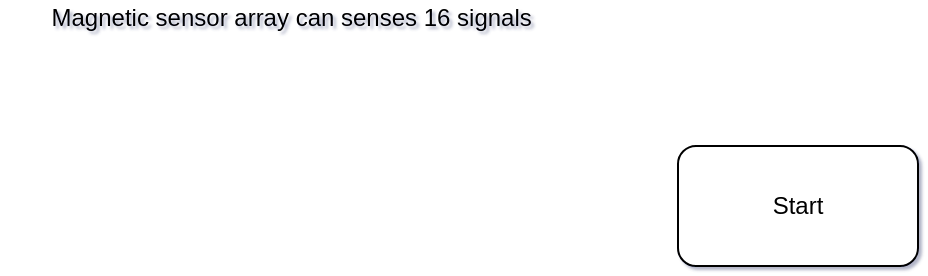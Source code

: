 <mxfile version="15.7.1" type="github">
  <diagram name="Page-1" id="edf60f1a-56cd-e834-aa8a-f176f3a09ee4">
    <mxGraphModel dx="1171" dy="686" grid="0" gridSize="10" guides="1" tooltips="1" connect="1" arrows="1" fold="1" page="1" pageScale="1" pageWidth="1100" pageHeight="850" background="none" math="0" shadow="1">
      <root>
        <mxCell id="0" />
        <mxCell id="1" parent="0" />
        <mxCell id="_jbDvkYazUVAe7DlXdV3-2" value="Magnetic sensor array can senses 16 signals&amp;nbsp;" style="text;html=1;align=center;verticalAlign=middle;resizable=0;points=[];autosize=1;strokeColor=none;fillColor=none;" vertex="1" parent="1">
          <mxGeometry x="18" y="25" width="294" height="18" as="geometry" />
        </mxCell>
        <mxCell id="_jbDvkYazUVAe7DlXdV3-15" value="Start" style="rounded=1;whiteSpace=wrap;html=1;" vertex="1" parent="1">
          <mxGeometry x="357" y="98" width="120" height="60" as="geometry" />
        </mxCell>
      </root>
    </mxGraphModel>
  </diagram>
</mxfile>
